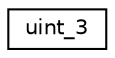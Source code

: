 digraph "Graphical Class Hierarchy"
{
  edge [fontname="Helvetica",fontsize="10",labelfontname="Helvetica",labelfontsize="10"];
  node [fontname="Helvetica",fontsize="10",shape=record];
  rankdir="LR";
  Node1 [label="uint_3",height=0.2,width=0.4,color="black", fillcolor="white", style="filled",URL="$classuint__3.html"];
}
